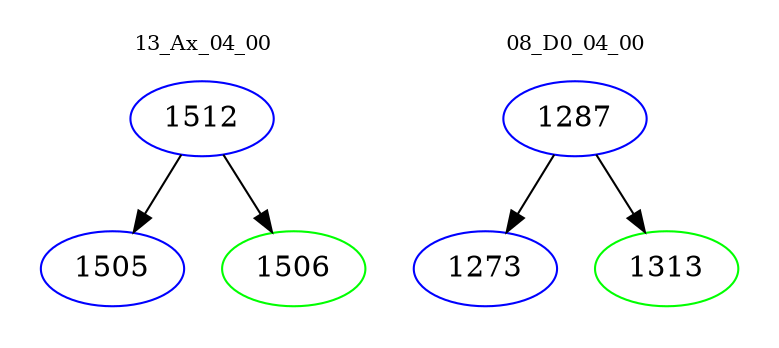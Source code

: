 digraph{
subgraph cluster_0 {
color = white
label = "13_Ax_04_00";
fontsize=10;
T0_1512 [label="1512", color="blue"]
T0_1512 -> T0_1505 [color="black"]
T0_1505 [label="1505", color="blue"]
T0_1512 -> T0_1506 [color="black"]
T0_1506 [label="1506", color="green"]
}
subgraph cluster_1 {
color = white
label = "08_D0_04_00";
fontsize=10;
T1_1287 [label="1287", color="blue"]
T1_1287 -> T1_1273 [color="black"]
T1_1273 [label="1273", color="blue"]
T1_1287 -> T1_1313 [color="black"]
T1_1313 [label="1313", color="green"]
}
}
